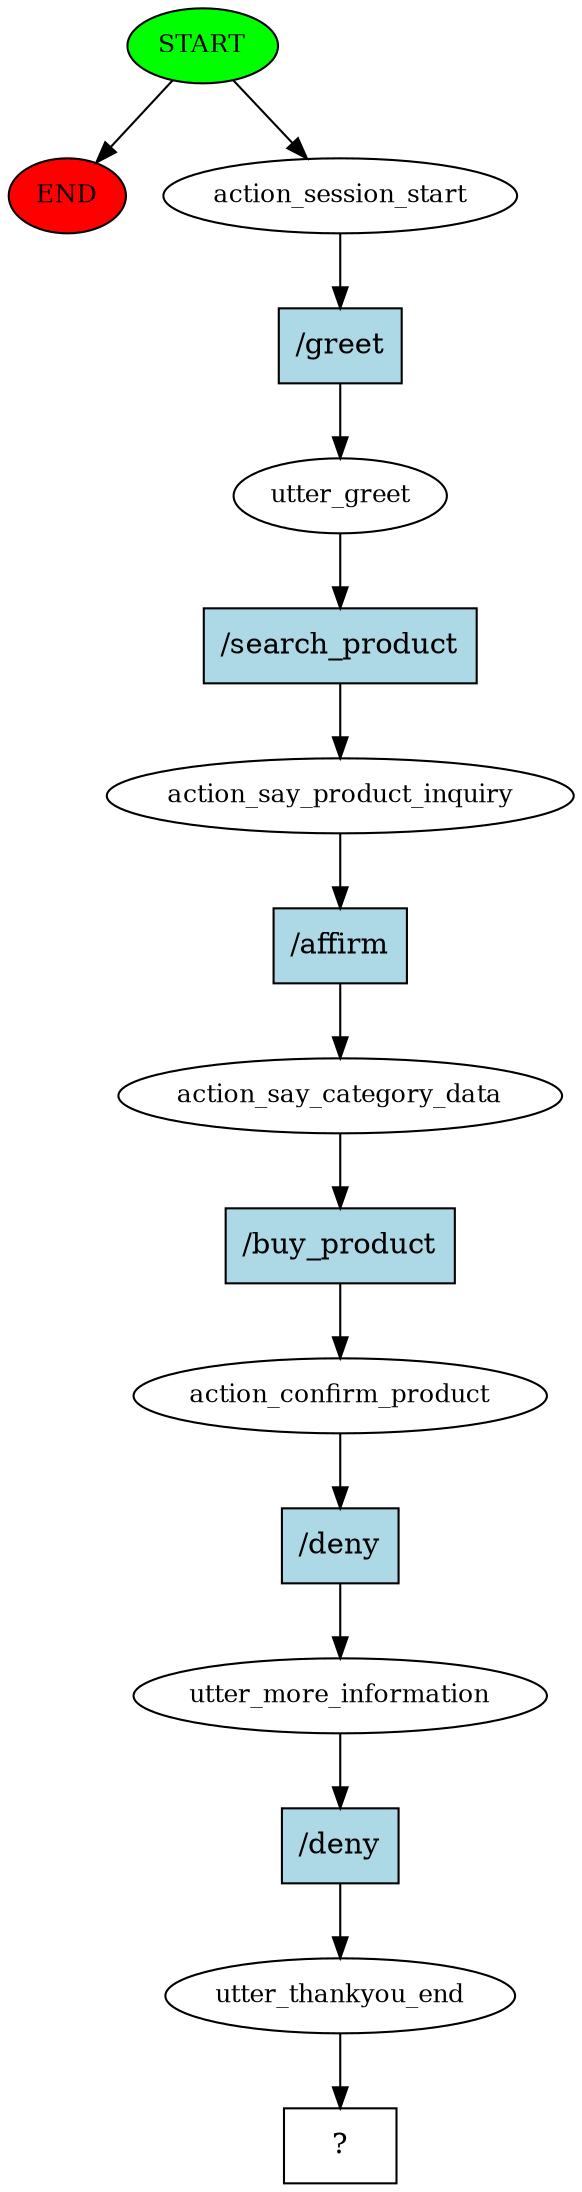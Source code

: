 digraph  {
0 [class="start active", fillcolor=green, fontsize=12, label=START, style=filled];
"-1" [class=end, fillcolor=red, fontsize=12, label=END, style=filled];
1 [class=active, fontsize=12, label=action_session_start];
2 [class=active, fontsize=12, label=utter_greet];
3 [class=active, fontsize=12, label=action_say_product_inquiry];
4 [class=active, fontsize=12, label=action_say_category_data];
5 [class=active, fontsize=12, label=action_confirm_product];
6 [class=active, fontsize=12, label=utter_more_information];
7 [class=active, fontsize=12, label=utter_thankyou_end];
8 [class="intent dashed active", label="  ?  ", shape=rect];
9 [class="intent active", fillcolor=lightblue, label="/greet", shape=rect, style=filled];
10 [class="intent active", fillcolor=lightblue, label="/search_product", shape=rect, style=filled];
11 [class="intent active", fillcolor=lightblue, label="/affirm", shape=rect, style=filled];
12 [class="intent active", fillcolor=lightblue, label="/buy_product", shape=rect, style=filled];
13 [class="intent active", fillcolor=lightblue, label="/deny", shape=rect, style=filled];
14 [class="intent active", fillcolor=lightblue, label="/deny", shape=rect, style=filled];
0 -> "-1"  [class="", key=NONE, label=""];
0 -> 1  [class=active, key=NONE, label=""];
1 -> 9  [class=active, key=0];
2 -> 10  [class=active, key=0];
3 -> 11  [class=active, key=0];
4 -> 12  [class=active, key=0];
5 -> 13  [class=active, key=0];
6 -> 14  [class=active, key=0];
7 -> 8  [class=active, key=NONE, label=""];
9 -> 2  [class=active, key=0];
10 -> 3  [class=active, key=0];
11 -> 4  [class=active, key=0];
12 -> 5  [class=active, key=0];
13 -> 6  [class=active, key=0];
14 -> 7  [class=active, key=0];
}
